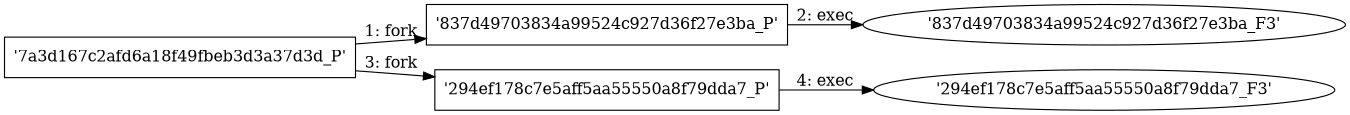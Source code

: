 digraph "D:\Learning\Paper\apt\基于CTI的攻击预警\Dataset\攻击图\ASGfromALLCTI\The two-pronged approach to detecting persistent adversaries.dot" {
rankdir="LR"
size="9"
fixedsize="false"
splines="true"
nodesep=0.3
ranksep=0
fontsize=10
overlap="scalexy"
engine= "neato"
	"'7a3d167c2afd6a18f49fbeb3d3a37d3d_P'" [node_type=Process shape=box]
	"'837d49703834a99524c927d36f27e3ba_P'" [node_type=Process shape=box]
	"'7a3d167c2afd6a18f49fbeb3d3a37d3d_P'" -> "'837d49703834a99524c927d36f27e3ba_P'" [label="1: fork"]
	"'837d49703834a99524c927d36f27e3ba_P'" [node_type=Process shape=box]
	"'837d49703834a99524c927d36f27e3ba_F3'" [node_type=File shape=ellipse]
	"'837d49703834a99524c927d36f27e3ba_P'" -> "'837d49703834a99524c927d36f27e3ba_F3'" [label="2: exec"]
	"'7a3d167c2afd6a18f49fbeb3d3a37d3d_P'" [node_type=Process shape=box]
	"'294ef178c7e5aff5aa55550a8f79dda7_P'" [node_type=Process shape=box]
	"'7a3d167c2afd6a18f49fbeb3d3a37d3d_P'" -> "'294ef178c7e5aff5aa55550a8f79dda7_P'" [label="3: fork"]
	"'294ef178c7e5aff5aa55550a8f79dda7_P'" [node_type=Process shape=box]
	"'294ef178c7e5aff5aa55550a8f79dda7_F3'" [node_type=File shape=ellipse]
	"'294ef178c7e5aff5aa55550a8f79dda7_P'" -> "'294ef178c7e5aff5aa55550a8f79dda7_F3'" [label="4: exec"]
}
